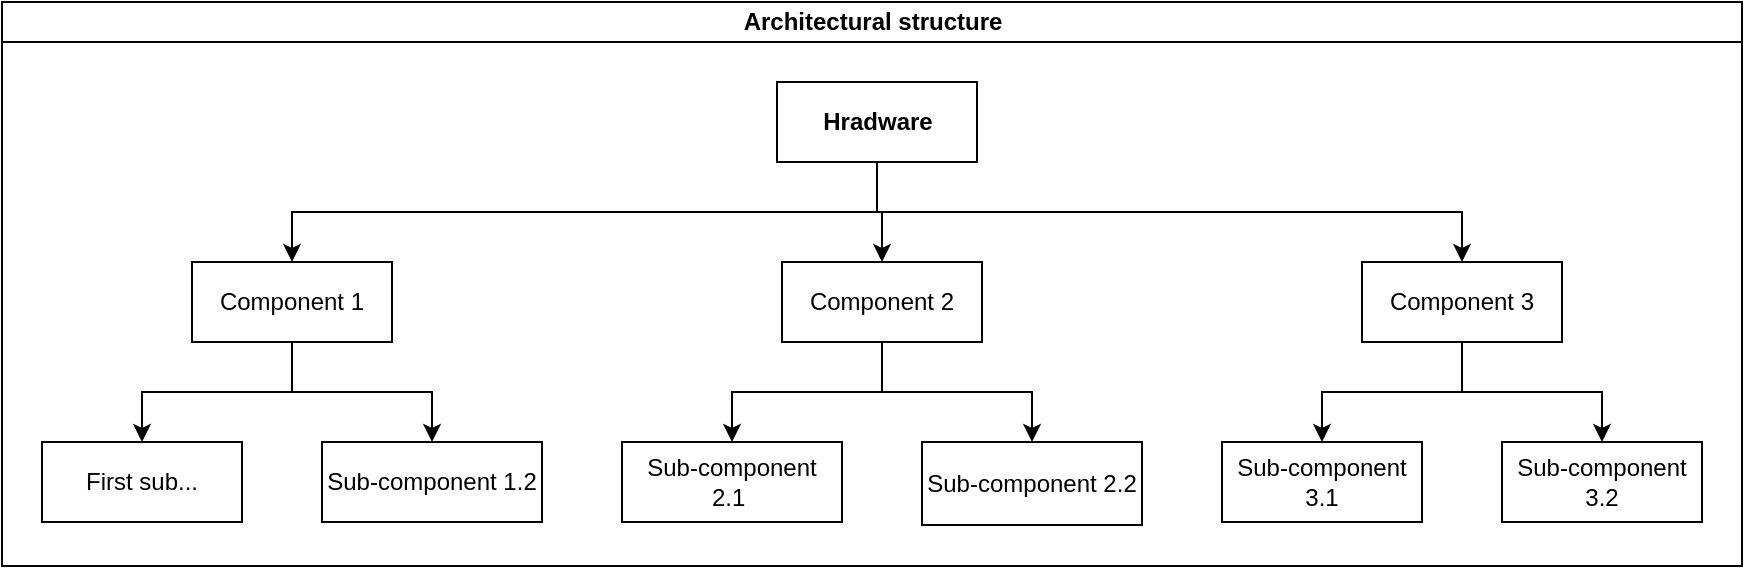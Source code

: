 <mxfile version="15.1.2" type="github">
  <diagram id="P9Uurger7CA0uye5NVtA" name="Page-1">
    <mxGraphModel dx="1666" dy="831" grid="1" gridSize="10" guides="1" tooltips="1" connect="1" arrows="1" fold="1" page="1" pageScale="1" pageWidth="827" pageHeight="1169" math="0" shadow="0">
      <root>
        <mxCell id="0" />
        <mxCell id="1" parent="0" />
        <mxCell id="avaKX5EeBfz0DVWXv85b-1" value="Architectural structure " style="swimlane;html=1;startSize=20;horizontal=1;childLayout=treeLayout;horizontalTree=0;resizable=0;containerType=tree;" parent="1" vertex="1">
          <mxGeometry x="630" y="230" width="870" height="282" as="geometry" />
        </mxCell>
        <mxCell id="avaKX5EeBfz0DVWXv85b-2" value="&lt;b&gt;Hradware&lt;/b&gt;" style="whiteSpace=wrap;html=1;" parent="avaKX5EeBfz0DVWXv85b-1" vertex="1">
          <mxGeometry x="387.5" y="40" width="100" height="40" as="geometry" />
        </mxCell>
        <mxCell id="avaKX5EeBfz0DVWXv85b-3" value="Component 1" style="whiteSpace=wrap;html=1;" parent="avaKX5EeBfz0DVWXv85b-1" vertex="1">
          <mxGeometry x="95" y="130" width="100" height="40" as="geometry" />
        </mxCell>
        <mxCell id="avaKX5EeBfz0DVWXv85b-4" value="" style="edgeStyle=elbowEdgeStyle;elbow=vertical;html=1;rounded=0;" parent="avaKX5EeBfz0DVWXv85b-1" source="avaKX5EeBfz0DVWXv85b-2" target="avaKX5EeBfz0DVWXv85b-3" edge="1">
          <mxGeometry relative="1" as="geometry" />
        </mxCell>
        <mxCell id="avaKX5EeBfz0DVWXv85b-5" value="Component 2" style="whiteSpace=wrap;html=1;" parent="avaKX5EeBfz0DVWXv85b-1" vertex="1">
          <mxGeometry x="390" y="130" width="100" height="40" as="geometry" />
        </mxCell>
        <mxCell id="avaKX5EeBfz0DVWXv85b-6" value="" style="edgeStyle=elbowEdgeStyle;elbow=vertical;html=1;rounded=0;" parent="avaKX5EeBfz0DVWXv85b-1" source="avaKX5EeBfz0DVWXv85b-2" target="avaKX5EeBfz0DVWXv85b-5" edge="1">
          <mxGeometry relative="1" as="geometry" />
        </mxCell>
        <mxCell id="avaKX5EeBfz0DVWXv85b-7" value="" style="edgeStyle=elbowEdgeStyle;elbow=vertical;html=1;rounded=0;" parent="avaKX5EeBfz0DVWXv85b-1" source="avaKX5EeBfz0DVWXv85b-3" target="avaKX5EeBfz0DVWXv85b-8" edge="1">
          <mxGeometry relative="1" as="geometry">
            <mxPoint x="-2112" y="570" as="sourcePoint" />
          </mxGeometry>
        </mxCell>
        <mxCell id="avaKX5EeBfz0DVWXv85b-8" value="First sub..." style="whiteSpace=wrap;html=1;" parent="avaKX5EeBfz0DVWXv85b-1" vertex="1">
          <mxGeometry x="20" y="220" width="100" height="40" as="geometry" />
        </mxCell>
        <mxCell id="avaKX5EeBfz0DVWXv85b-9" value="" style="edgeStyle=elbowEdgeStyle;elbow=vertical;html=1;rounded=0;" parent="avaKX5EeBfz0DVWXv85b-1" source="avaKX5EeBfz0DVWXv85b-3" target="avaKX5EeBfz0DVWXv85b-10" edge="1">
          <mxGeometry relative="1" as="geometry">
            <mxPoint x="-2112" y="570" as="sourcePoint" />
          </mxGeometry>
        </mxCell>
        <mxCell id="avaKX5EeBfz0DVWXv85b-10" value="Sub-component 1.2 " style="whiteSpace=wrap;html=1;" parent="avaKX5EeBfz0DVWXv85b-1" vertex="1">
          <mxGeometry x="160" y="220" width="110" height="40" as="geometry" />
        </mxCell>
        <mxCell id="avaKX5EeBfz0DVWXv85b-11" value="" style="edgeStyle=elbowEdgeStyle;elbow=vertical;html=1;rounded=0;" parent="avaKX5EeBfz0DVWXv85b-1" source="avaKX5EeBfz0DVWXv85b-5" target="avaKX5EeBfz0DVWXv85b-12" edge="1">
          <mxGeometry relative="1" as="geometry">
            <mxPoint x="-1944" y="570" as="sourcePoint" />
          </mxGeometry>
        </mxCell>
        <mxCell id="avaKX5EeBfz0DVWXv85b-12" value="Sub-component 2.1&amp;nbsp; " style="whiteSpace=wrap;html=1;" parent="avaKX5EeBfz0DVWXv85b-1" vertex="1">
          <mxGeometry x="310" y="220" width="110" height="40" as="geometry" />
        </mxCell>
        <mxCell id="avaKX5EeBfz0DVWXv85b-13" value="" style="edgeStyle=elbowEdgeStyle;elbow=vertical;html=1;rounded=0;" parent="avaKX5EeBfz0DVWXv85b-1" source="avaKX5EeBfz0DVWXv85b-5" target="avaKX5EeBfz0DVWXv85b-14" edge="1">
          <mxGeometry relative="1" as="geometry">
            <mxPoint x="-1944" y="570" as="sourcePoint" />
          </mxGeometry>
        </mxCell>
        <mxCell id="avaKX5EeBfz0DVWXv85b-14" value="Sub-component 2.2" style="whiteSpace=wrap;html=1;" parent="avaKX5EeBfz0DVWXv85b-1" vertex="1">
          <mxGeometry x="460" y="220" width="110" height="41.5" as="geometry" />
        </mxCell>
        <mxCell id="avaKX5EeBfz0DVWXv85b-15" value="" style="edgeStyle=elbowEdgeStyle;elbow=vertical;html=1;rounded=0;" parent="avaKX5EeBfz0DVWXv85b-1" source="avaKX5EeBfz0DVWXv85b-2" target="avaKX5EeBfz0DVWXv85b-16" edge="1">
          <mxGeometry relative="1" as="geometry">
            <mxPoint x="-970" y="490" as="sourcePoint" />
          </mxGeometry>
        </mxCell>
        <mxCell id="avaKX5EeBfz0DVWXv85b-16" value="Component 3" style="whiteSpace=wrap;html=1;" parent="avaKX5EeBfz0DVWXv85b-1" vertex="1">
          <mxGeometry x="680" y="130" width="100" height="40" as="geometry" />
        </mxCell>
        <mxCell id="avaKX5EeBfz0DVWXv85b-17" value="" style="edgeStyle=elbowEdgeStyle;elbow=vertical;html=1;rounded=0;" parent="avaKX5EeBfz0DVWXv85b-1" source="avaKX5EeBfz0DVWXv85b-16" target="avaKX5EeBfz0DVWXv85b-18" edge="1">
          <mxGeometry relative="1" as="geometry">
            <mxPoint x="-522" y="490" as="sourcePoint" />
          </mxGeometry>
        </mxCell>
        <mxCell id="avaKX5EeBfz0DVWXv85b-18" value="Sub-component 3.1" style="whiteSpace=wrap;html=1;" parent="avaKX5EeBfz0DVWXv85b-1" vertex="1">
          <mxGeometry x="610" y="220" width="100" height="40" as="geometry" />
        </mxCell>
        <mxCell id="avaKX5EeBfz0DVWXv85b-19" value="" style="edgeStyle=elbowEdgeStyle;elbow=vertical;html=1;rounded=0;" parent="avaKX5EeBfz0DVWXv85b-1" source="avaKX5EeBfz0DVWXv85b-16" target="avaKX5EeBfz0DVWXv85b-20" edge="1">
          <mxGeometry relative="1" as="geometry">
            <mxPoint x="369.5" y="580" as="sourcePoint" />
          </mxGeometry>
        </mxCell>
        <mxCell id="avaKX5EeBfz0DVWXv85b-20" value="Sub-component 3.2" style="whiteSpace=wrap;html=1;" parent="avaKX5EeBfz0DVWXv85b-1" vertex="1">
          <mxGeometry x="750" y="220" width="100" height="40" as="geometry" />
        </mxCell>
      </root>
    </mxGraphModel>
  </diagram>
</mxfile>
